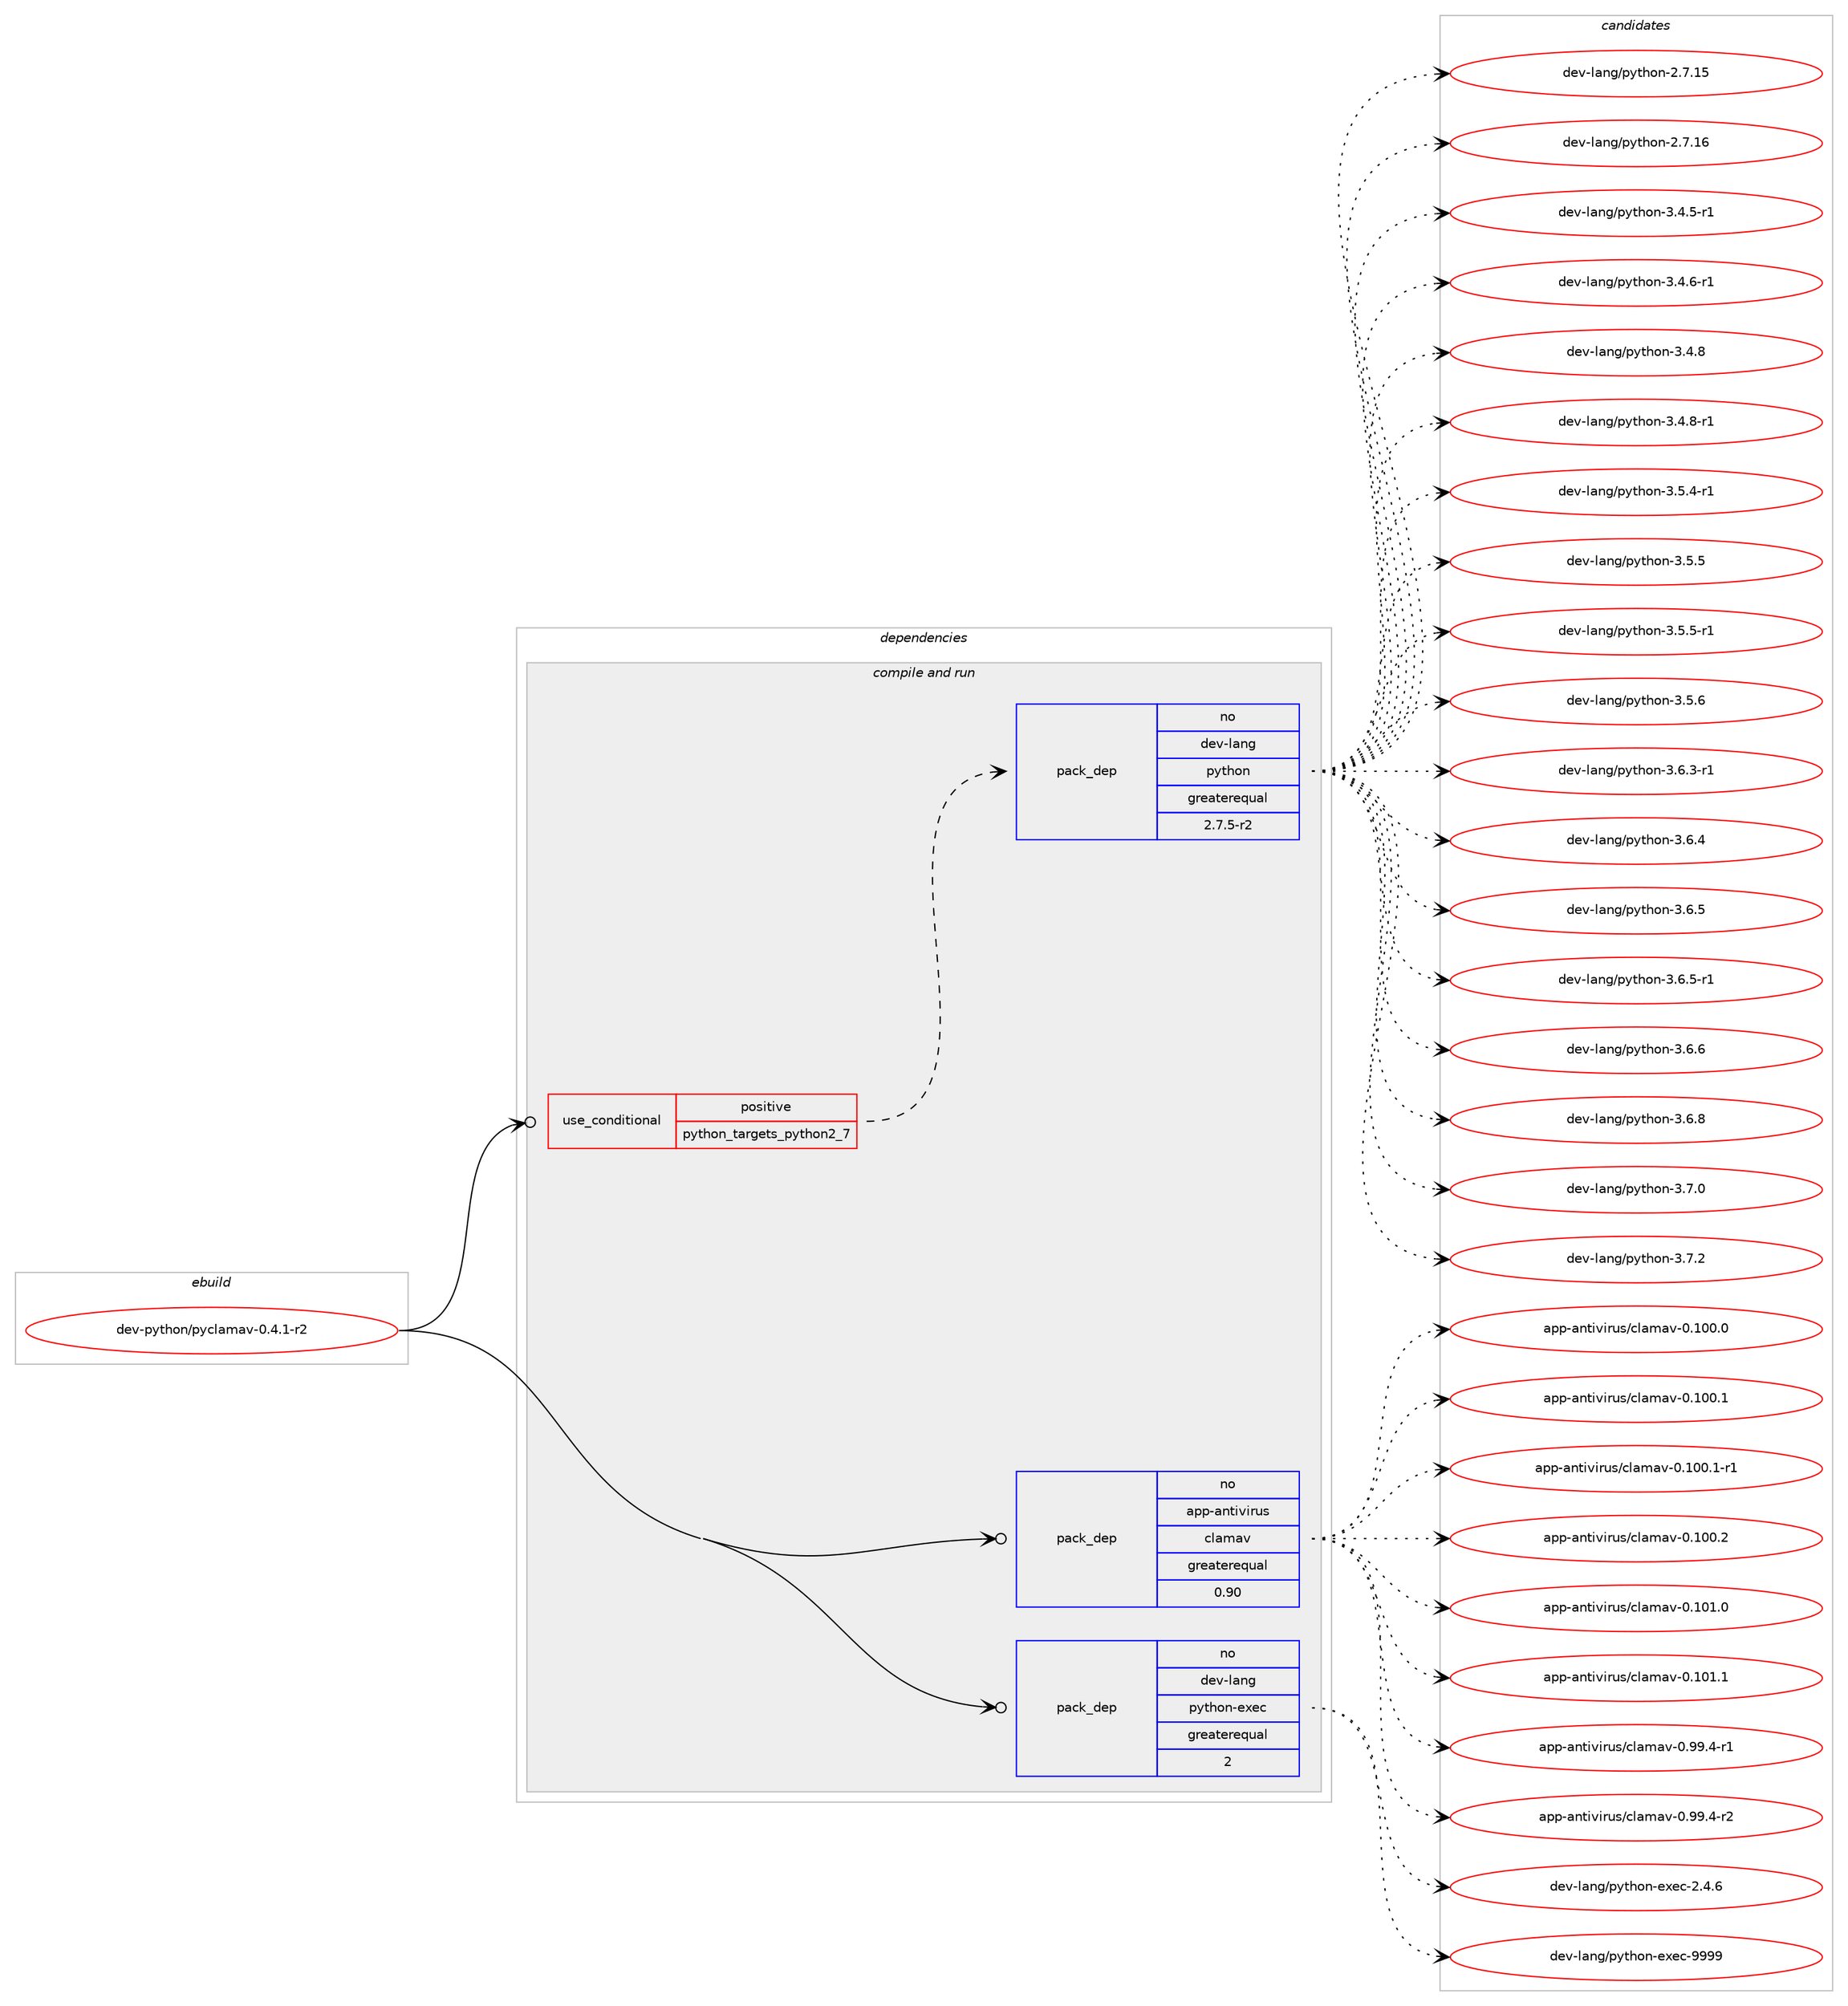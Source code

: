 digraph prolog {

# *************
# Graph options
# *************

newrank=true;
concentrate=true;
compound=true;
graph [rankdir=LR,fontname=Helvetica,fontsize=10,ranksep=1.5];#, ranksep=2.5, nodesep=0.2];
edge  [arrowhead=vee];
node  [fontname=Helvetica,fontsize=10];

# **********
# The ebuild
# **********

subgraph cluster_leftcol {
color=gray;
rank=same;
label=<<i>ebuild</i>>;
id [label="dev-python/pyclamav-0.4.1-r2", color=red, width=4, href="../dev-python/pyclamav-0.4.1-r2.svg"];
}

# ****************
# The dependencies
# ****************

subgraph cluster_midcol {
color=gray;
label=<<i>dependencies</i>>;
subgraph cluster_compile {
fillcolor="#eeeeee";
style=filled;
label=<<i>compile</i>>;
}
subgraph cluster_compileandrun {
fillcolor="#eeeeee";
style=filled;
label=<<i>compile and run</i>>;
subgraph cond380373 {
dependency1428076 [label=<<TABLE BORDER="0" CELLBORDER="1" CELLSPACING="0" CELLPADDING="4"><TR><TD ROWSPAN="3" CELLPADDING="10">use_conditional</TD></TR><TR><TD>positive</TD></TR><TR><TD>python_targets_python2_7</TD></TR></TABLE>>, shape=none, color=red];
subgraph pack1024389 {
dependency1428077 [label=<<TABLE BORDER="0" CELLBORDER="1" CELLSPACING="0" CELLPADDING="4" WIDTH="220"><TR><TD ROWSPAN="6" CELLPADDING="30">pack_dep</TD></TR><TR><TD WIDTH="110">no</TD></TR><TR><TD>dev-lang</TD></TR><TR><TD>python</TD></TR><TR><TD>greaterequal</TD></TR><TR><TD>2.7.5-r2</TD></TR></TABLE>>, shape=none, color=blue];
}
dependency1428076:e -> dependency1428077:w [weight=20,style="dashed",arrowhead="vee"];
}
id:e -> dependency1428076:w [weight=20,style="solid",arrowhead="odotvee"];
subgraph pack1024390 {
dependency1428078 [label=<<TABLE BORDER="0" CELLBORDER="1" CELLSPACING="0" CELLPADDING="4" WIDTH="220"><TR><TD ROWSPAN="6" CELLPADDING="30">pack_dep</TD></TR><TR><TD WIDTH="110">no</TD></TR><TR><TD>app-antivirus</TD></TR><TR><TD>clamav</TD></TR><TR><TD>greaterequal</TD></TR><TR><TD>0.90</TD></TR></TABLE>>, shape=none, color=blue];
}
id:e -> dependency1428078:w [weight=20,style="solid",arrowhead="odotvee"];
subgraph pack1024391 {
dependency1428079 [label=<<TABLE BORDER="0" CELLBORDER="1" CELLSPACING="0" CELLPADDING="4" WIDTH="220"><TR><TD ROWSPAN="6" CELLPADDING="30">pack_dep</TD></TR><TR><TD WIDTH="110">no</TD></TR><TR><TD>dev-lang</TD></TR><TR><TD>python-exec</TD></TR><TR><TD>greaterequal</TD></TR><TR><TD>2</TD></TR></TABLE>>, shape=none, color=blue];
}
id:e -> dependency1428079:w [weight=20,style="solid",arrowhead="odotvee"];
}
subgraph cluster_run {
fillcolor="#eeeeee";
style=filled;
label=<<i>run</i>>;
}
}

# **************
# The candidates
# **************

subgraph cluster_choices {
rank=same;
color=gray;
label=<<i>candidates</i>>;

subgraph choice1024389 {
color=black;
nodesep=1;
choice10010111845108971101034711212111610411111045504655464953 [label="dev-lang/python-2.7.15", color=red, width=4,href="../dev-lang/python-2.7.15.svg"];
choice10010111845108971101034711212111610411111045504655464954 [label="dev-lang/python-2.7.16", color=red, width=4,href="../dev-lang/python-2.7.16.svg"];
choice1001011184510897110103471121211161041111104551465246534511449 [label="dev-lang/python-3.4.5-r1", color=red, width=4,href="../dev-lang/python-3.4.5-r1.svg"];
choice1001011184510897110103471121211161041111104551465246544511449 [label="dev-lang/python-3.4.6-r1", color=red, width=4,href="../dev-lang/python-3.4.6-r1.svg"];
choice100101118451089711010347112121116104111110455146524656 [label="dev-lang/python-3.4.8", color=red, width=4,href="../dev-lang/python-3.4.8.svg"];
choice1001011184510897110103471121211161041111104551465246564511449 [label="dev-lang/python-3.4.8-r1", color=red, width=4,href="../dev-lang/python-3.4.8-r1.svg"];
choice1001011184510897110103471121211161041111104551465346524511449 [label="dev-lang/python-3.5.4-r1", color=red, width=4,href="../dev-lang/python-3.5.4-r1.svg"];
choice100101118451089711010347112121116104111110455146534653 [label="dev-lang/python-3.5.5", color=red, width=4,href="../dev-lang/python-3.5.5.svg"];
choice1001011184510897110103471121211161041111104551465346534511449 [label="dev-lang/python-3.5.5-r1", color=red, width=4,href="../dev-lang/python-3.5.5-r1.svg"];
choice100101118451089711010347112121116104111110455146534654 [label="dev-lang/python-3.5.6", color=red, width=4,href="../dev-lang/python-3.5.6.svg"];
choice1001011184510897110103471121211161041111104551465446514511449 [label="dev-lang/python-3.6.3-r1", color=red, width=4,href="../dev-lang/python-3.6.3-r1.svg"];
choice100101118451089711010347112121116104111110455146544652 [label="dev-lang/python-3.6.4", color=red, width=4,href="../dev-lang/python-3.6.4.svg"];
choice100101118451089711010347112121116104111110455146544653 [label="dev-lang/python-3.6.5", color=red, width=4,href="../dev-lang/python-3.6.5.svg"];
choice1001011184510897110103471121211161041111104551465446534511449 [label="dev-lang/python-3.6.5-r1", color=red, width=4,href="../dev-lang/python-3.6.5-r1.svg"];
choice100101118451089711010347112121116104111110455146544654 [label="dev-lang/python-3.6.6", color=red, width=4,href="../dev-lang/python-3.6.6.svg"];
choice100101118451089711010347112121116104111110455146544656 [label="dev-lang/python-3.6.8", color=red, width=4,href="../dev-lang/python-3.6.8.svg"];
choice100101118451089711010347112121116104111110455146554648 [label="dev-lang/python-3.7.0", color=red, width=4,href="../dev-lang/python-3.7.0.svg"];
choice100101118451089711010347112121116104111110455146554650 [label="dev-lang/python-3.7.2", color=red, width=4,href="../dev-lang/python-3.7.2.svg"];
dependency1428077:e -> choice10010111845108971101034711212111610411111045504655464953:w [style=dotted,weight="100"];
dependency1428077:e -> choice10010111845108971101034711212111610411111045504655464954:w [style=dotted,weight="100"];
dependency1428077:e -> choice1001011184510897110103471121211161041111104551465246534511449:w [style=dotted,weight="100"];
dependency1428077:e -> choice1001011184510897110103471121211161041111104551465246544511449:w [style=dotted,weight="100"];
dependency1428077:e -> choice100101118451089711010347112121116104111110455146524656:w [style=dotted,weight="100"];
dependency1428077:e -> choice1001011184510897110103471121211161041111104551465246564511449:w [style=dotted,weight="100"];
dependency1428077:e -> choice1001011184510897110103471121211161041111104551465346524511449:w [style=dotted,weight="100"];
dependency1428077:e -> choice100101118451089711010347112121116104111110455146534653:w [style=dotted,weight="100"];
dependency1428077:e -> choice1001011184510897110103471121211161041111104551465346534511449:w [style=dotted,weight="100"];
dependency1428077:e -> choice100101118451089711010347112121116104111110455146534654:w [style=dotted,weight="100"];
dependency1428077:e -> choice1001011184510897110103471121211161041111104551465446514511449:w [style=dotted,weight="100"];
dependency1428077:e -> choice100101118451089711010347112121116104111110455146544652:w [style=dotted,weight="100"];
dependency1428077:e -> choice100101118451089711010347112121116104111110455146544653:w [style=dotted,weight="100"];
dependency1428077:e -> choice1001011184510897110103471121211161041111104551465446534511449:w [style=dotted,weight="100"];
dependency1428077:e -> choice100101118451089711010347112121116104111110455146544654:w [style=dotted,weight="100"];
dependency1428077:e -> choice100101118451089711010347112121116104111110455146544656:w [style=dotted,weight="100"];
dependency1428077:e -> choice100101118451089711010347112121116104111110455146554648:w [style=dotted,weight="100"];
dependency1428077:e -> choice100101118451089711010347112121116104111110455146554650:w [style=dotted,weight="100"];
}
subgraph choice1024390 {
color=black;
nodesep=1;
choice971121124597110116105118105114117115479910897109971184548464948484648 [label="app-antivirus/clamav-0.100.0", color=red, width=4,href="../app-antivirus/clamav-0.100.0.svg"];
choice971121124597110116105118105114117115479910897109971184548464948484649 [label="app-antivirus/clamav-0.100.1", color=red, width=4,href="../app-antivirus/clamav-0.100.1.svg"];
choice9711211245971101161051181051141171154799108971099711845484649484846494511449 [label="app-antivirus/clamav-0.100.1-r1", color=red, width=4,href="../app-antivirus/clamav-0.100.1-r1.svg"];
choice971121124597110116105118105114117115479910897109971184548464948484650 [label="app-antivirus/clamav-0.100.2", color=red, width=4,href="../app-antivirus/clamav-0.100.2.svg"];
choice971121124597110116105118105114117115479910897109971184548464948494648 [label="app-antivirus/clamav-0.101.0", color=red, width=4,href="../app-antivirus/clamav-0.101.0.svg"];
choice971121124597110116105118105114117115479910897109971184548464948494649 [label="app-antivirus/clamav-0.101.1", color=red, width=4,href="../app-antivirus/clamav-0.101.1.svg"];
choice97112112459711011610511810511411711547991089710997118454846575746524511449 [label="app-antivirus/clamav-0.99.4-r1", color=red, width=4,href="../app-antivirus/clamav-0.99.4-r1.svg"];
choice97112112459711011610511810511411711547991089710997118454846575746524511450 [label="app-antivirus/clamav-0.99.4-r2", color=red, width=4,href="../app-antivirus/clamav-0.99.4-r2.svg"];
dependency1428078:e -> choice971121124597110116105118105114117115479910897109971184548464948484648:w [style=dotted,weight="100"];
dependency1428078:e -> choice971121124597110116105118105114117115479910897109971184548464948484649:w [style=dotted,weight="100"];
dependency1428078:e -> choice9711211245971101161051181051141171154799108971099711845484649484846494511449:w [style=dotted,weight="100"];
dependency1428078:e -> choice971121124597110116105118105114117115479910897109971184548464948484650:w [style=dotted,weight="100"];
dependency1428078:e -> choice971121124597110116105118105114117115479910897109971184548464948494648:w [style=dotted,weight="100"];
dependency1428078:e -> choice971121124597110116105118105114117115479910897109971184548464948494649:w [style=dotted,weight="100"];
dependency1428078:e -> choice97112112459711011610511810511411711547991089710997118454846575746524511449:w [style=dotted,weight="100"];
dependency1428078:e -> choice97112112459711011610511810511411711547991089710997118454846575746524511450:w [style=dotted,weight="100"];
}
subgraph choice1024391 {
color=black;
nodesep=1;
choice1001011184510897110103471121211161041111104510112010199455046524654 [label="dev-lang/python-exec-2.4.6", color=red, width=4,href="../dev-lang/python-exec-2.4.6.svg"];
choice10010111845108971101034711212111610411111045101120101994557575757 [label="dev-lang/python-exec-9999", color=red, width=4,href="../dev-lang/python-exec-9999.svg"];
dependency1428079:e -> choice1001011184510897110103471121211161041111104510112010199455046524654:w [style=dotted,weight="100"];
dependency1428079:e -> choice10010111845108971101034711212111610411111045101120101994557575757:w [style=dotted,weight="100"];
}
}

}
